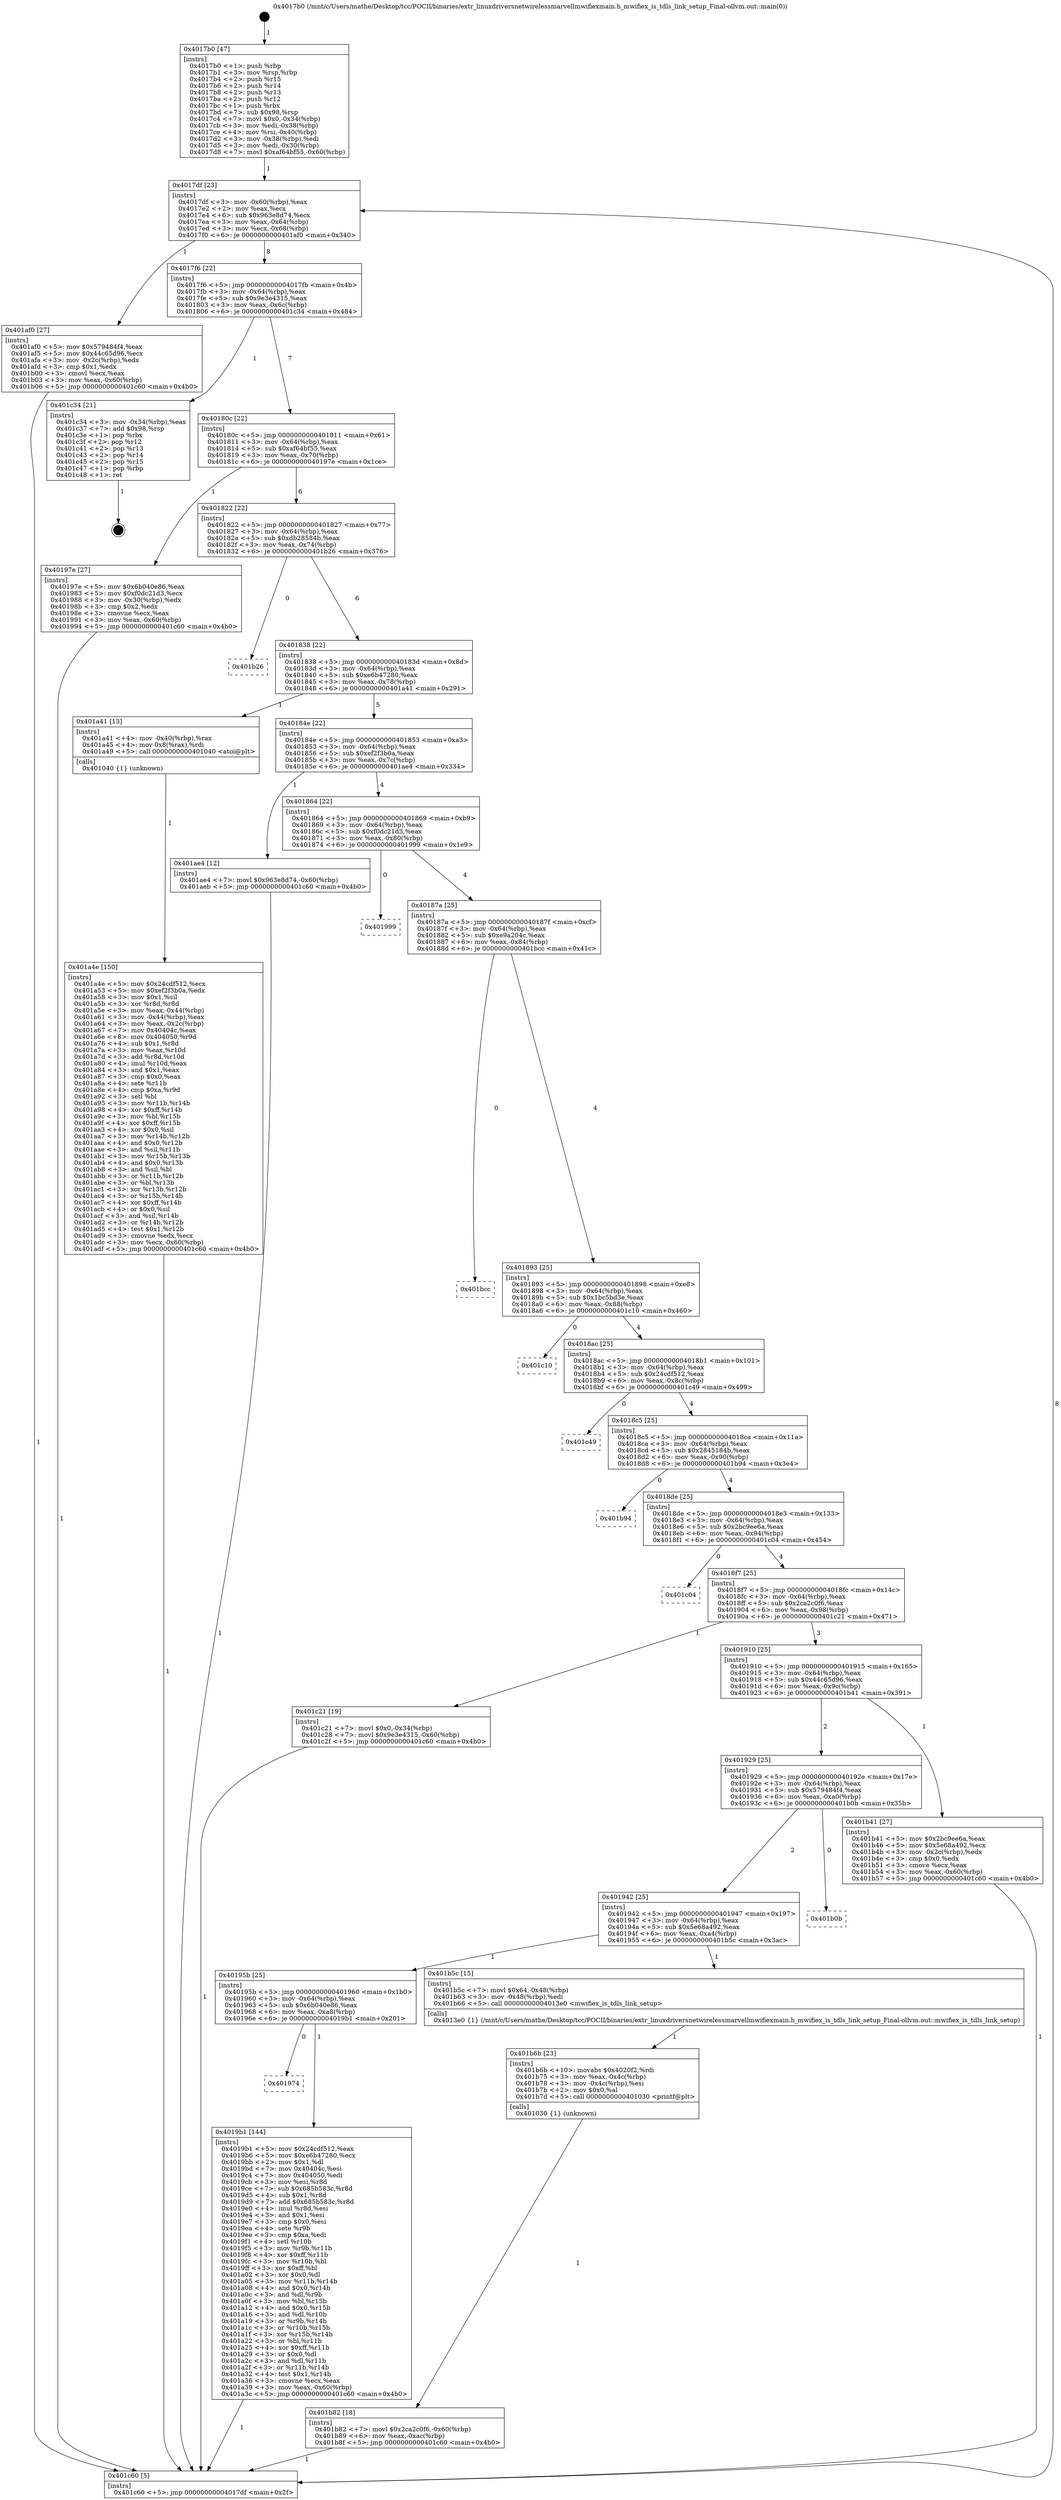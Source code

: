 digraph "0x4017b0" {
  label = "0x4017b0 (/mnt/c/Users/mathe/Desktop/tcc/POCII/binaries/extr_linuxdriversnetwirelessmarvellmwifiexmain.h_mwifiex_is_tdls_link_setup_Final-ollvm.out::main(0))"
  labelloc = "t"
  node[shape=record]

  Entry [label="",width=0.3,height=0.3,shape=circle,fillcolor=black,style=filled]
  "0x4017df" [label="{
     0x4017df [23]\l
     | [instrs]\l
     &nbsp;&nbsp;0x4017df \<+3\>: mov -0x60(%rbp),%eax\l
     &nbsp;&nbsp;0x4017e2 \<+2\>: mov %eax,%ecx\l
     &nbsp;&nbsp;0x4017e4 \<+6\>: sub $0x963e8d74,%ecx\l
     &nbsp;&nbsp;0x4017ea \<+3\>: mov %eax,-0x64(%rbp)\l
     &nbsp;&nbsp;0x4017ed \<+3\>: mov %ecx,-0x68(%rbp)\l
     &nbsp;&nbsp;0x4017f0 \<+6\>: je 0000000000401af0 \<main+0x340\>\l
  }"]
  "0x401af0" [label="{
     0x401af0 [27]\l
     | [instrs]\l
     &nbsp;&nbsp;0x401af0 \<+5\>: mov $0x579484f4,%eax\l
     &nbsp;&nbsp;0x401af5 \<+5\>: mov $0x44c65d96,%ecx\l
     &nbsp;&nbsp;0x401afa \<+3\>: mov -0x2c(%rbp),%edx\l
     &nbsp;&nbsp;0x401afd \<+3\>: cmp $0x1,%edx\l
     &nbsp;&nbsp;0x401b00 \<+3\>: cmovl %ecx,%eax\l
     &nbsp;&nbsp;0x401b03 \<+3\>: mov %eax,-0x60(%rbp)\l
     &nbsp;&nbsp;0x401b06 \<+5\>: jmp 0000000000401c60 \<main+0x4b0\>\l
  }"]
  "0x4017f6" [label="{
     0x4017f6 [22]\l
     | [instrs]\l
     &nbsp;&nbsp;0x4017f6 \<+5\>: jmp 00000000004017fb \<main+0x4b\>\l
     &nbsp;&nbsp;0x4017fb \<+3\>: mov -0x64(%rbp),%eax\l
     &nbsp;&nbsp;0x4017fe \<+5\>: sub $0x9e3e4315,%eax\l
     &nbsp;&nbsp;0x401803 \<+3\>: mov %eax,-0x6c(%rbp)\l
     &nbsp;&nbsp;0x401806 \<+6\>: je 0000000000401c34 \<main+0x484\>\l
  }"]
  Exit [label="",width=0.3,height=0.3,shape=circle,fillcolor=black,style=filled,peripheries=2]
  "0x401c34" [label="{
     0x401c34 [21]\l
     | [instrs]\l
     &nbsp;&nbsp;0x401c34 \<+3\>: mov -0x34(%rbp),%eax\l
     &nbsp;&nbsp;0x401c37 \<+7\>: add $0x98,%rsp\l
     &nbsp;&nbsp;0x401c3e \<+1\>: pop %rbx\l
     &nbsp;&nbsp;0x401c3f \<+2\>: pop %r12\l
     &nbsp;&nbsp;0x401c41 \<+2\>: pop %r13\l
     &nbsp;&nbsp;0x401c43 \<+2\>: pop %r14\l
     &nbsp;&nbsp;0x401c45 \<+2\>: pop %r15\l
     &nbsp;&nbsp;0x401c47 \<+1\>: pop %rbp\l
     &nbsp;&nbsp;0x401c48 \<+1\>: ret\l
  }"]
  "0x40180c" [label="{
     0x40180c [22]\l
     | [instrs]\l
     &nbsp;&nbsp;0x40180c \<+5\>: jmp 0000000000401811 \<main+0x61\>\l
     &nbsp;&nbsp;0x401811 \<+3\>: mov -0x64(%rbp),%eax\l
     &nbsp;&nbsp;0x401814 \<+5\>: sub $0xaf64bf55,%eax\l
     &nbsp;&nbsp;0x401819 \<+3\>: mov %eax,-0x70(%rbp)\l
     &nbsp;&nbsp;0x40181c \<+6\>: je 000000000040197e \<main+0x1ce\>\l
  }"]
  "0x401b82" [label="{
     0x401b82 [18]\l
     | [instrs]\l
     &nbsp;&nbsp;0x401b82 \<+7\>: movl $0x2ca2c0f6,-0x60(%rbp)\l
     &nbsp;&nbsp;0x401b89 \<+6\>: mov %eax,-0xac(%rbp)\l
     &nbsp;&nbsp;0x401b8f \<+5\>: jmp 0000000000401c60 \<main+0x4b0\>\l
  }"]
  "0x40197e" [label="{
     0x40197e [27]\l
     | [instrs]\l
     &nbsp;&nbsp;0x40197e \<+5\>: mov $0x6b040e86,%eax\l
     &nbsp;&nbsp;0x401983 \<+5\>: mov $0xf0dc21d3,%ecx\l
     &nbsp;&nbsp;0x401988 \<+3\>: mov -0x30(%rbp),%edx\l
     &nbsp;&nbsp;0x40198b \<+3\>: cmp $0x2,%edx\l
     &nbsp;&nbsp;0x40198e \<+3\>: cmovne %ecx,%eax\l
     &nbsp;&nbsp;0x401991 \<+3\>: mov %eax,-0x60(%rbp)\l
     &nbsp;&nbsp;0x401994 \<+5\>: jmp 0000000000401c60 \<main+0x4b0\>\l
  }"]
  "0x401822" [label="{
     0x401822 [22]\l
     | [instrs]\l
     &nbsp;&nbsp;0x401822 \<+5\>: jmp 0000000000401827 \<main+0x77\>\l
     &nbsp;&nbsp;0x401827 \<+3\>: mov -0x64(%rbp),%eax\l
     &nbsp;&nbsp;0x40182a \<+5\>: sub $0xdb28584b,%eax\l
     &nbsp;&nbsp;0x40182f \<+3\>: mov %eax,-0x74(%rbp)\l
     &nbsp;&nbsp;0x401832 \<+6\>: je 0000000000401b26 \<main+0x376\>\l
  }"]
  "0x401c60" [label="{
     0x401c60 [5]\l
     | [instrs]\l
     &nbsp;&nbsp;0x401c60 \<+5\>: jmp 00000000004017df \<main+0x2f\>\l
  }"]
  "0x4017b0" [label="{
     0x4017b0 [47]\l
     | [instrs]\l
     &nbsp;&nbsp;0x4017b0 \<+1\>: push %rbp\l
     &nbsp;&nbsp;0x4017b1 \<+3\>: mov %rsp,%rbp\l
     &nbsp;&nbsp;0x4017b4 \<+2\>: push %r15\l
     &nbsp;&nbsp;0x4017b6 \<+2\>: push %r14\l
     &nbsp;&nbsp;0x4017b8 \<+2\>: push %r13\l
     &nbsp;&nbsp;0x4017ba \<+2\>: push %r12\l
     &nbsp;&nbsp;0x4017bc \<+1\>: push %rbx\l
     &nbsp;&nbsp;0x4017bd \<+7\>: sub $0x98,%rsp\l
     &nbsp;&nbsp;0x4017c4 \<+7\>: movl $0x0,-0x34(%rbp)\l
     &nbsp;&nbsp;0x4017cb \<+3\>: mov %edi,-0x38(%rbp)\l
     &nbsp;&nbsp;0x4017ce \<+4\>: mov %rsi,-0x40(%rbp)\l
     &nbsp;&nbsp;0x4017d2 \<+3\>: mov -0x38(%rbp),%edi\l
     &nbsp;&nbsp;0x4017d5 \<+3\>: mov %edi,-0x30(%rbp)\l
     &nbsp;&nbsp;0x4017d8 \<+7\>: movl $0xaf64bf55,-0x60(%rbp)\l
  }"]
  "0x401b6b" [label="{
     0x401b6b [23]\l
     | [instrs]\l
     &nbsp;&nbsp;0x401b6b \<+10\>: movabs $0x4020f2,%rdi\l
     &nbsp;&nbsp;0x401b75 \<+3\>: mov %eax,-0x4c(%rbp)\l
     &nbsp;&nbsp;0x401b78 \<+3\>: mov -0x4c(%rbp),%esi\l
     &nbsp;&nbsp;0x401b7b \<+2\>: mov $0x0,%al\l
     &nbsp;&nbsp;0x401b7d \<+5\>: call 0000000000401030 \<printf@plt\>\l
     | [calls]\l
     &nbsp;&nbsp;0x401030 \{1\} (unknown)\l
  }"]
  "0x401b26" [label="{
     0x401b26\l
  }", style=dashed]
  "0x401838" [label="{
     0x401838 [22]\l
     | [instrs]\l
     &nbsp;&nbsp;0x401838 \<+5\>: jmp 000000000040183d \<main+0x8d\>\l
     &nbsp;&nbsp;0x40183d \<+3\>: mov -0x64(%rbp),%eax\l
     &nbsp;&nbsp;0x401840 \<+5\>: sub $0xe6b47280,%eax\l
     &nbsp;&nbsp;0x401845 \<+3\>: mov %eax,-0x78(%rbp)\l
     &nbsp;&nbsp;0x401848 \<+6\>: je 0000000000401a41 \<main+0x291\>\l
  }"]
  "0x401a4e" [label="{
     0x401a4e [150]\l
     | [instrs]\l
     &nbsp;&nbsp;0x401a4e \<+5\>: mov $0x24cdf512,%ecx\l
     &nbsp;&nbsp;0x401a53 \<+5\>: mov $0xef2f3b0a,%edx\l
     &nbsp;&nbsp;0x401a58 \<+3\>: mov $0x1,%sil\l
     &nbsp;&nbsp;0x401a5b \<+3\>: xor %r8d,%r8d\l
     &nbsp;&nbsp;0x401a5e \<+3\>: mov %eax,-0x44(%rbp)\l
     &nbsp;&nbsp;0x401a61 \<+3\>: mov -0x44(%rbp),%eax\l
     &nbsp;&nbsp;0x401a64 \<+3\>: mov %eax,-0x2c(%rbp)\l
     &nbsp;&nbsp;0x401a67 \<+7\>: mov 0x40404c,%eax\l
     &nbsp;&nbsp;0x401a6e \<+8\>: mov 0x404050,%r9d\l
     &nbsp;&nbsp;0x401a76 \<+4\>: sub $0x1,%r8d\l
     &nbsp;&nbsp;0x401a7a \<+3\>: mov %eax,%r10d\l
     &nbsp;&nbsp;0x401a7d \<+3\>: add %r8d,%r10d\l
     &nbsp;&nbsp;0x401a80 \<+4\>: imul %r10d,%eax\l
     &nbsp;&nbsp;0x401a84 \<+3\>: and $0x1,%eax\l
     &nbsp;&nbsp;0x401a87 \<+3\>: cmp $0x0,%eax\l
     &nbsp;&nbsp;0x401a8a \<+4\>: sete %r11b\l
     &nbsp;&nbsp;0x401a8e \<+4\>: cmp $0xa,%r9d\l
     &nbsp;&nbsp;0x401a92 \<+3\>: setl %bl\l
     &nbsp;&nbsp;0x401a95 \<+3\>: mov %r11b,%r14b\l
     &nbsp;&nbsp;0x401a98 \<+4\>: xor $0xff,%r14b\l
     &nbsp;&nbsp;0x401a9c \<+3\>: mov %bl,%r15b\l
     &nbsp;&nbsp;0x401a9f \<+4\>: xor $0xff,%r15b\l
     &nbsp;&nbsp;0x401aa3 \<+4\>: xor $0x0,%sil\l
     &nbsp;&nbsp;0x401aa7 \<+3\>: mov %r14b,%r12b\l
     &nbsp;&nbsp;0x401aaa \<+4\>: and $0x0,%r12b\l
     &nbsp;&nbsp;0x401aae \<+3\>: and %sil,%r11b\l
     &nbsp;&nbsp;0x401ab1 \<+3\>: mov %r15b,%r13b\l
     &nbsp;&nbsp;0x401ab4 \<+4\>: and $0x0,%r13b\l
     &nbsp;&nbsp;0x401ab8 \<+3\>: and %sil,%bl\l
     &nbsp;&nbsp;0x401abb \<+3\>: or %r11b,%r12b\l
     &nbsp;&nbsp;0x401abe \<+3\>: or %bl,%r13b\l
     &nbsp;&nbsp;0x401ac1 \<+3\>: xor %r13b,%r12b\l
     &nbsp;&nbsp;0x401ac4 \<+3\>: or %r15b,%r14b\l
     &nbsp;&nbsp;0x401ac7 \<+4\>: xor $0xff,%r14b\l
     &nbsp;&nbsp;0x401acb \<+4\>: or $0x0,%sil\l
     &nbsp;&nbsp;0x401acf \<+3\>: and %sil,%r14b\l
     &nbsp;&nbsp;0x401ad2 \<+3\>: or %r14b,%r12b\l
     &nbsp;&nbsp;0x401ad5 \<+4\>: test $0x1,%r12b\l
     &nbsp;&nbsp;0x401ad9 \<+3\>: cmovne %edx,%ecx\l
     &nbsp;&nbsp;0x401adc \<+3\>: mov %ecx,-0x60(%rbp)\l
     &nbsp;&nbsp;0x401adf \<+5\>: jmp 0000000000401c60 \<main+0x4b0\>\l
  }"]
  "0x401a41" [label="{
     0x401a41 [13]\l
     | [instrs]\l
     &nbsp;&nbsp;0x401a41 \<+4\>: mov -0x40(%rbp),%rax\l
     &nbsp;&nbsp;0x401a45 \<+4\>: mov 0x8(%rax),%rdi\l
     &nbsp;&nbsp;0x401a49 \<+5\>: call 0000000000401040 \<atoi@plt\>\l
     | [calls]\l
     &nbsp;&nbsp;0x401040 \{1\} (unknown)\l
  }"]
  "0x40184e" [label="{
     0x40184e [22]\l
     | [instrs]\l
     &nbsp;&nbsp;0x40184e \<+5\>: jmp 0000000000401853 \<main+0xa3\>\l
     &nbsp;&nbsp;0x401853 \<+3\>: mov -0x64(%rbp),%eax\l
     &nbsp;&nbsp;0x401856 \<+5\>: sub $0xef2f3b0a,%eax\l
     &nbsp;&nbsp;0x40185b \<+3\>: mov %eax,-0x7c(%rbp)\l
     &nbsp;&nbsp;0x40185e \<+6\>: je 0000000000401ae4 \<main+0x334\>\l
  }"]
  "0x401974" [label="{
     0x401974\l
  }", style=dashed]
  "0x401ae4" [label="{
     0x401ae4 [12]\l
     | [instrs]\l
     &nbsp;&nbsp;0x401ae4 \<+7\>: movl $0x963e8d74,-0x60(%rbp)\l
     &nbsp;&nbsp;0x401aeb \<+5\>: jmp 0000000000401c60 \<main+0x4b0\>\l
  }"]
  "0x401864" [label="{
     0x401864 [22]\l
     | [instrs]\l
     &nbsp;&nbsp;0x401864 \<+5\>: jmp 0000000000401869 \<main+0xb9\>\l
     &nbsp;&nbsp;0x401869 \<+3\>: mov -0x64(%rbp),%eax\l
     &nbsp;&nbsp;0x40186c \<+5\>: sub $0xf0dc21d3,%eax\l
     &nbsp;&nbsp;0x401871 \<+3\>: mov %eax,-0x80(%rbp)\l
     &nbsp;&nbsp;0x401874 \<+6\>: je 0000000000401999 \<main+0x1e9\>\l
  }"]
  "0x4019b1" [label="{
     0x4019b1 [144]\l
     | [instrs]\l
     &nbsp;&nbsp;0x4019b1 \<+5\>: mov $0x24cdf512,%eax\l
     &nbsp;&nbsp;0x4019b6 \<+5\>: mov $0xe6b47280,%ecx\l
     &nbsp;&nbsp;0x4019bb \<+2\>: mov $0x1,%dl\l
     &nbsp;&nbsp;0x4019bd \<+7\>: mov 0x40404c,%esi\l
     &nbsp;&nbsp;0x4019c4 \<+7\>: mov 0x404050,%edi\l
     &nbsp;&nbsp;0x4019cb \<+3\>: mov %esi,%r8d\l
     &nbsp;&nbsp;0x4019ce \<+7\>: sub $0x685b583c,%r8d\l
     &nbsp;&nbsp;0x4019d5 \<+4\>: sub $0x1,%r8d\l
     &nbsp;&nbsp;0x4019d9 \<+7\>: add $0x685b583c,%r8d\l
     &nbsp;&nbsp;0x4019e0 \<+4\>: imul %r8d,%esi\l
     &nbsp;&nbsp;0x4019e4 \<+3\>: and $0x1,%esi\l
     &nbsp;&nbsp;0x4019e7 \<+3\>: cmp $0x0,%esi\l
     &nbsp;&nbsp;0x4019ea \<+4\>: sete %r9b\l
     &nbsp;&nbsp;0x4019ee \<+3\>: cmp $0xa,%edi\l
     &nbsp;&nbsp;0x4019f1 \<+4\>: setl %r10b\l
     &nbsp;&nbsp;0x4019f5 \<+3\>: mov %r9b,%r11b\l
     &nbsp;&nbsp;0x4019f8 \<+4\>: xor $0xff,%r11b\l
     &nbsp;&nbsp;0x4019fc \<+3\>: mov %r10b,%bl\l
     &nbsp;&nbsp;0x4019ff \<+3\>: xor $0xff,%bl\l
     &nbsp;&nbsp;0x401a02 \<+3\>: xor $0x0,%dl\l
     &nbsp;&nbsp;0x401a05 \<+3\>: mov %r11b,%r14b\l
     &nbsp;&nbsp;0x401a08 \<+4\>: and $0x0,%r14b\l
     &nbsp;&nbsp;0x401a0c \<+3\>: and %dl,%r9b\l
     &nbsp;&nbsp;0x401a0f \<+3\>: mov %bl,%r15b\l
     &nbsp;&nbsp;0x401a12 \<+4\>: and $0x0,%r15b\l
     &nbsp;&nbsp;0x401a16 \<+3\>: and %dl,%r10b\l
     &nbsp;&nbsp;0x401a19 \<+3\>: or %r9b,%r14b\l
     &nbsp;&nbsp;0x401a1c \<+3\>: or %r10b,%r15b\l
     &nbsp;&nbsp;0x401a1f \<+3\>: xor %r15b,%r14b\l
     &nbsp;&nbsp;0x401a22 \<+3\>: or %bl,%r11b\l
     &nbsp;&nbsp;0x401a25 \<+4\>: xor $0xff,%r11b\l
     &nbsp;&nbsp;0x401a29 \<+3\>: or $0x0,%dl\l
     &nbsp;&nbsp;0x401a2c \<+3\>: and %dl,%r11b\l
     &nbsp;&nbsp;0x401a2f \<+3\>: or %r11b,%r14b\l
     &nbsp;&nbsp;0x401a32 \<+4\>: test $0x1,%r14b\l
     &nbsp;&nbsp;0x401a36 \<+3\>: cmovne %ecx,%eax\l
     &nbsp;&nbsp;0x401a39 \<+3\>: mov %eax,-0x60(%rbp)\l
     &nbsp;&nbsp;0x401a3c \<+5\>: jmp 0000000000401c60 \<main+0x4b0\>\l
  }"]
  "0x401999" [label="{
     0x401999\l
  }", style=dashed]
  "0x40187a" [label="{
     0x40187a [25]\l
     | [instrs]\l
     &nbsp;&nbsp;0x40187a \<+5\>: jmp 000000000040187f \<main+0xcf\>\l
     &nbsp;&nbsp;0x40187f \<+3\>: mov -0x64(%rbp),%eax\l
     &nbsp;&nbsp;0x401882 \<+5\>: sub $0xe9a204c,%eax\l
     &nbsp;&nbsp;0x401887 \<+6\>: mov %eax,-0x84(%rbp)\l
     &nbsp;&nbsp;0x40188d \<+6\>: je 0000000000401bcc \<main+0x41c\>\l
  }"]
  "0x40195b" [label="{
     0x40195b [25]\l
     | [instrs]\l
     &nbsp;&nbsp;0x40195b \<+5\>: jmp 0000000000401960 \<main+0x1b0\>\l
     &nbsp;&nbsp;0x401960 \<+3\>: mov -0x64(%rbp),%eax\l
     &nbsp;&nbsp;0x401963 \<+5\>: sub $0x6b040e86,%eax\l
     &nbsp;&nbsp;0x401968 \<+6\>: mov %eax,-0xa8(%rbp)\l
     &nbsp;&nbsp;0x40196e \<+6\>: je 00000000004019b1 \<main+0x201\>\l
  }"]
  "0x401bcc" [label="{
     0x401bcc\l
  }", style=dashed]
  "0x401893" [label="{
     0x401893 [25]\l
     | [instrs]\l
     &nbsp;&nbsp;0x401893 \<+5\>: jmp 0000000000401898 \<main+0xe8\>\l
     &nbsp;&nbsp;0x401898 \<+3\>: mov -0x64(%rbp),%eax\l
     &nbsp;&nbsp;0x40189b \<+5\>: sub $0x1bc5bd3e,%eax\l
     &nbsp;&nbsp;0x4018a0 \<+6\>: mov %eax,-0x88(%rbp)\l
     &nbsp;&nbsp;0x4018a6 \<+6\>: je 0000000000401c10 \<main+0x460\>\l
  }"]
  "0x401b5c" [label="{
     0x401b5c [15]\l
     | [instrs]\l
     &nbsp;&nbsp;0x401b5c \<+7\>: movl $0x64,-0x48(%rbp)\l
     &nbsp;&nbsp;0x401b63 \<+3\>: mov -0x48(%rbp),%edi\l
     &nbsp;&nbsp;0x401b66 \<+5\>: call 00000000004013e0 \<mwifiex_is_tdls_link_setup\>\l
     | [calls]\l
     &nbsp;&nbsp;0x4013e0 \{1\} (/mnt/c/Users/mathe/Desktop/tcc/POCII/binaries/extr_linuxdriversnetwirelessmarvellmwifiexmain.h_mwifiex_is_tdls_link_setup_Final-ollvm.out::mwifiex_is_tdls_link_setup)\l
  }"]
  "0x401c10" [label="{
     0x401c10\l
  }", style=dashed]
  "0x4018ac" [label="{
     0x4018ac [25]\l
     | [instrs]\l
     &nbsp;&nbsp;0x4018ac \<+5\>: jmp 00000000004018b1 \<main+0x101\>\l
     &nbsp;&nbsp;0x4018b1 \<+3\>: mov -0x64(%rbp),%eax\l
     &nbsp;&nbsp;0x4018b4 \<+5\>: sub $0x24cdf512,%eax\l
     &nbsp;&nbsp;0x4018b9 \<+6\>: mov %eax,-0x8c(%rbp)\l
     &nbsp;&nbsp;0x4018bf \<+6\>: je 0000000000401c49 \<main+0x499\>\l
  }"]
  "0x401942" [label="{
     0x401942 [25]\l
     | [instrs]\l
     &nbsp;&nbsp;0x401942 \<+5\>: jmp 0000000000401947 \<main+0x197\>\l
     &nbsp;&nbsp;0x401947 \<+3\>: mov -0x64(%rbp),%eax\l
     &nbsp;&nbsp;0x40194a \<+5\>: sub $0x5e68a492,%eax\l
     &nbsp;&nbsp;0x40194f \<+6\>: mov %eax,-0xa4(%rbp)\l
     &nbsp;&nbsp;0x401955 \<+6\>: je 0000000000401b5c \<main+0x3ac\>\l
  }"]
  "0x401c49" [label="{
     0x401c49\l
  }", style=dashed]
  "0x4018c5" [label="{
     0x4018c5 [25]\l
     | [instrs]\l
     &nbsp;&nbsp;0x4018c5 \<+5\>: jmp 00000000004018ca \<main+0x11a\>\l
     &nbsp;&nbsp;0x4018ca \<+3\>: mov -0x64(%rbp),%eax\l
     &nbsp;&nbsp;0x4018cd \<+5\>: sub $0x2845184b,%eax\l
     &nbsp;&nbsp;0x4018d2 \<+6\>: mov %eax,-0x90(%rbp)\l
     &nbsp;&nbsp;0x4018d8 \<+6\>: je 0000000000401b94 \<main+0x3e4\>\l
  }"]
  "0x401b0b" [label="{
     0x401b0b\l
  }", style=dashed]
  "0x401b94" [label="{
     0x401b94\l
  }", style=dashed]
  "0x4018de" [label="{
     0x4018de [25]\l
     | [instrs]\l
     &nbsp;&nbsp;0x4018de \<+5\>: jmp 00000000004018e3 \<main+0x133\>\l
     &nbsp;&nbsp;0x4018e3 \<+3\>: mov -0x64(%rbp),%eax\l
     &nbsp;&nbsp;0x4018e6 \<+5\>: sub $0x2bc9ee6a,%eax\l
     &nbsp;&nbsp;0x4018eb \<+6\>: mov %eax,-0x94(%rbp)\l
     &nbsp;&nbsp;0x4018f1 \<+6\>: je 0000000000401c04 \<main+0x454\>\l
  }"]
  "0x401929" [label="{
     0x401929 [25]\l
     | [instrs]\l
     &nbsp;&nbsp;0x401929 \<+5\>: jmp 000000000040192e \<main+0x17e\>\l
     &nbsp;&nbsp;0x40192e \<+3\>: mov -0x64(%rbp),%eax\l
     &nbsp;&nbsp;0x401931 \<+5\>: sub $0x579484f4,%eax\l
     &nbsp;&nbsp;0x401936 \<+6\>: mov %eax,-0xa0(%rbp)\l
     &nbsp;&nbsp;0x40193c \<+6\>: je 0000000000401b0b \<main+0x35b\>\l
  }"]
  "0x401c04" [label="{
     0x401c04\l
  }", style=dashed]
  "0x4018f7" [label="{
     0x4018f7 [25]\l
     | [instrs]\l
     &nbsp;&nbsp;0x4018f7 \<+5\>: jmp 00000000004018fc \<main+0x14c\>\l
     &nbsp;&nbsp;0x4018fc \<+3\>: mov -0x64(%rbp),%eax\l
     &nbsp;&nbsp;0x4018ff \<+5\>: sub $0x2ca2c0f6,%eax\l
     &nbsp;&nbsp;0x401904 \<+6\>: mov %eax,-0x98(%rbp)\l
     &nbsp;&nbsp;0x40190a \<+6\>: je 0000000000401c21 \<main+0x471\>\l
  }"]
  "0x401b41" [label="{
     0x401b41 [27]\l
     | [instrs]\l
     &nbsp;&nbsp;0x401b41 \<+5\>: mov $0x2bc9ee6a,%eax\l
     &nbsp;&nbsp;0x401b46 \<+5\>: mov $0x5e68a492,%ecx\l
     &nbsp;&nbsp;0x401b4b \<+3\>: mov -0x2c(%rbp),%edx\l
     &nbsp;&nbsp;0x401b4e \<+3\>: cmp $0x0,%edx\l
     &nbsp;&nbsp;0x401b51 \<+3\>: cmove %ecx,%eax\l
     &nbsp;&nbsp;0x401b54 \<+3\>: mov %eax,-0x60(%rbp)\l
     &nbsp;&nbsp;0x401b57 \<+5\>: jmp 0000000000401c60 \<main+0x4b0\>\l
  }"]
  "0x401c21" [label="{
     0x401c21 [19]\l
     | [instrs]\l
     &nbsp;&nbsp;0x401c21 \<+7\>: movl $0x0,-0x34(%rbp)\l
     &nbsp;&nbsp;0x401c28 \<+7\>: movl $0x9e3e4315,-0x60(%rbp)\l
     &nbsp;&nbsp;0x401c2f \<+5\>: jmp 0000000000401c60 \<main+0x4b0\>\l
  }"]
  "0x401910" [label="{
     0x401910 [25]\l
     | [instrs]\l
     &nbsp;&nbsp;0x401910 \<+5\>: jmp 0000000000401915 \<main+0x165\>\l
     &nbsp;&nbsp;0x401915 \<+3\>: mov -0x64(%rbp),%eax\l
     &nbsp;&nbsp;0x401918 \<+5\>: sub $0x44c65d96,%eax\l
     &nbsp;&nbsp;0x40191d \<+6\>: mov %eax,-0x9c(%rbp)\l
     &nbsp;&nbsp;0x401923 \<+6\>: je 0000000000401b41 \<main+0x391\>\l
  }"]
  Entry -> "0x4017b0" [label=" 1"]
  "0x4017df" -> "0x401af0" [label=" 1"]
  "0x4017df" -> "0x4017f6" [label=" 8"]
  "0x401c34" -> Exit [label=" 1"]
  "0x4017f6" -> "0x401c34" [label=" 1"]
  "0x4017f6" -> "0x40180c" [label=" 7"]
  "0x401c21" -> "0x401c60" [label=" 1"]
  "0x40180c" -> "0x40197e" [label=" 1"]
  "0x40180c" -> "0x401822" [label=" 6"]
  "0x40197e" -> "0x401c60" [label=" 1"]
  "0x4017b0" -> "0x4017df" [label=" 1"]
  "0x401c60" -> "0x4017df" [label=" 8"]
  "0x401b82" -> "0x401c60" [label=" 1"]
  "0x401822" -> "0x401b26" [label=" 0"]
  "0x401822" -> "0x401838" [label=" 6"]
  "0x401b6b" -> "0x401b82" [label=" 1"]
  "0x401838" -> "0x401a41" [label=" 1"]
  "0x401838" -> "0x40184e" [label=" 5"]
  "0x401b5c" -> "0x401b6b" [label=" 1"]
  "0x40184e" -> "0x401ae4" [label=" 1"]
  "0x40184e" -> "0x401864" [label=" 4"]
  "0x401b41" -> "0x401c60" [label=" 1"]
  "0x401864" -> "0x401999" [label=" 0"]
  "0x401864" -> "0x40187a" [label=" 4"]
  "0x401af0" -> "0x401c60" [label=" 1"]
  "0x40187a" -> "0x401bcc" [label=" 0"]
  "0x40187a" -> "0x401893" [label=" 4"]
  "0x401a4e" -> "0x401c60" [label=" 1"]
  "0x401893" -> "0x401c10" [label=" 0"]
  "0x401893" -> "0x4018ac" [label=" 4"]
  "0x401a41" -> "0x401a4e" [label=" 1"]
  "0x4018ac" -> "0x401c49" [label=" 0"]
  "0x4018ac" -> "0x4018c5" [label=" 4"]
  "0x40195b" -> "0x401974" [label=" 0"]
  "0x4018c5" -> "0x401b94" [label=" 0"]
  "0x4018c5" -> "0x4018de" [label=" 4"]
  "0x40195b" -> "0x4019b1" [label=" 1"]
  "0x4018de" -> "0x401c04" [label=" 0"]
  "0x4018de" -> "0x4018f7" [label=" 4"]
  "0x401942" -> "0x40195b" [label=" 1"]
  "0x4018f7" -> "0x401c21" [label=" 1"]
  "0x4018f7" -> "0x401910" [label=" 3"]
  "0x401942" -> "0x401b5c" [label=" 1"]
  "0x401910" -> "0x401b41" [label=" 1"]
  "0x401910" -> "0x401929" [label=" 2"]
  "0x401ae4" -> "0x401c60" [label=" 1"]
  "0x401929" -> "0x401b0b" [label=" 0"]
  "0x401929" -> "0x401942" [label=" 2"]
  "0x4019b1" -> "0x401c60" [label=" 1"]
}
